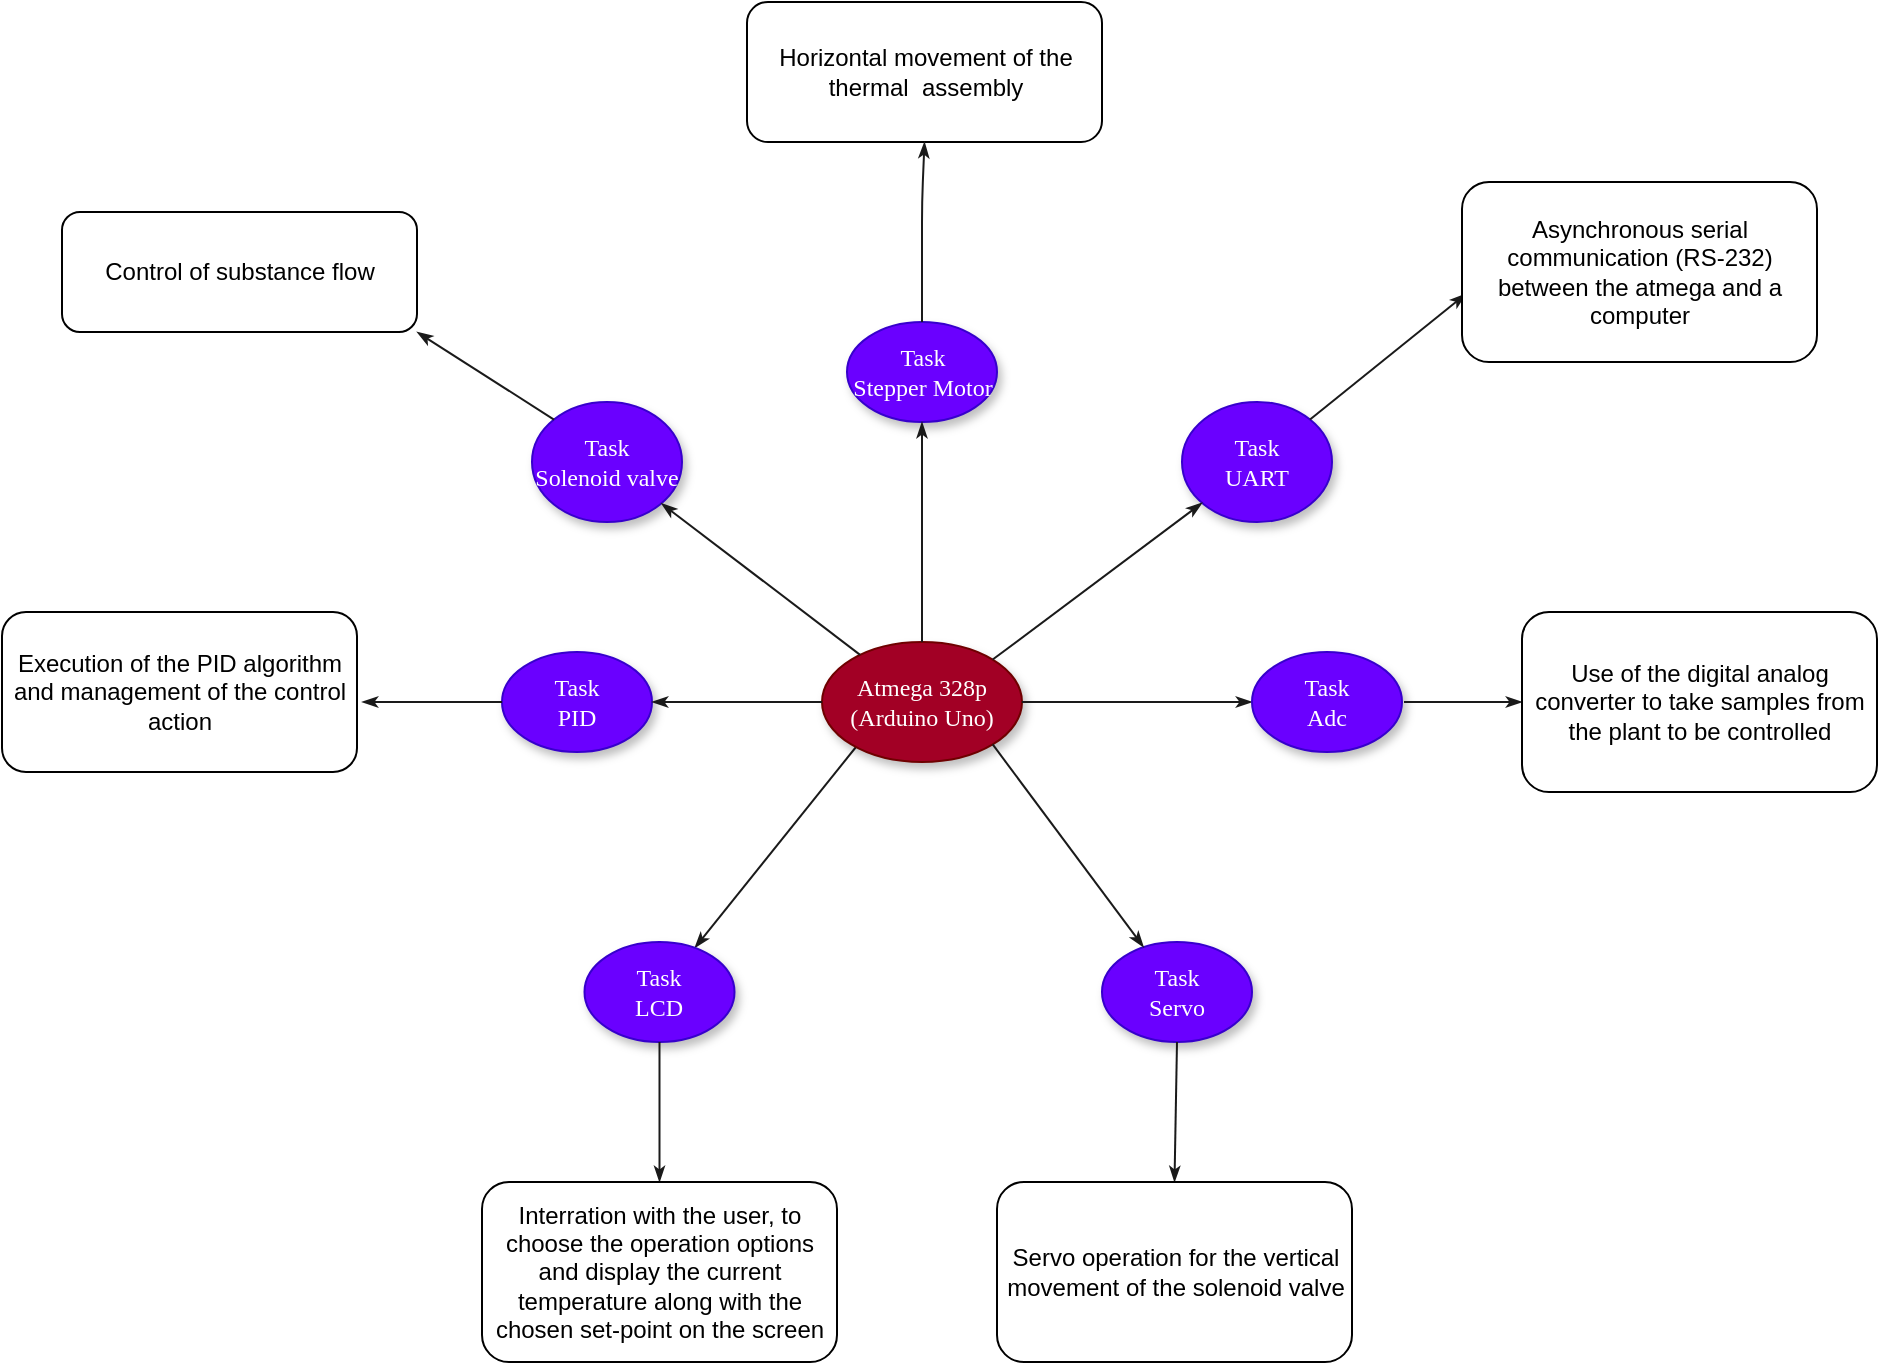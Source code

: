 <mxfile version="13.7.3" type="github">
  <diagram name="Page-1" id="42789a77-a242-8287-6e28-9cd8cfd52e62">
    <mxGraphModel dx="742" dy="525" grid="1" gridSize="10" guides="1" tooltips="1" connect="1" arrows="1" fold="1" page="1" pageScale="1" pageWidth="1100" pageHeight="850" background="#ffffff" math="0" shadow="0">
      <root>
        <mxCell id="0" />
        <mxCell id="1" parent="0" />
        <mxCell id="oe6LMG_6if38MMG878lX-8" style="edgeStyle=none;rounded=1;html=1;labelBackgroundColor=none;startArrow=none;startFill=0;startSize=5;endArrow=classicThin;endFill=1;endSize=5;jettySize=auto;orthogonalLoop=1;strokeWidth=1;fontFamily=Verdana;fontSize=12;fillColor=#e1d5e7;strokeColor=#1A1A1A;" edge="1" target="oe6LMG_6if38MMG878lX-10" parent="1">
          <mxGeometry relative="1" as="geometry">
            <mxPoint x="639" y="750" as="sourcePoint" />
          </mxGeometry>
        </mxCell>
        <mxCell id="oe6LMG_6if38MMG878lX-9" value="Atmega 328p&lt;br&gt;(Arduino Uno)" style="ellipse;whiteSpace=wrap;html=1;rounded=0;shadow=1;comic=0;labelBackgroundColor=none;strokeWidth=1;fontFamily=Verdana;fontSize=12;align=center;fillColor=#a20025;strokeColor=#6F0000;fontColor=#ffffff;" vertex="1" parent="1">
          <mxGeometry x="620" y="700" width="100" height="60" as="geometry" />
        </mxCell>
        <mxCell id="oe6LMG_6if38MMG878lX-10" value="Task&lt;br&gt;LCD" style="ellipse;whiteSpace=wrap;html=1;rounded=0;shadow=1;comic=0;labelBackgroundColor=none;strokeWidth=1;fontFamily=Verdana;fontSize=12;align=center;fillColor=#6a00ff;strokeColor=#3700CC;fontColor=#ffffff;" vertex="1" parent="1">
          <mxGeometry x="501.25" y="850" width="75" height="50" as="geometry" />
        </mxCell>
        <mxCell id="oe6LMG_6if38MMG878lX-11" value="Task&lt;br&gt;Servo" style="ellipse;whiteSpace=wrap;html=1;rounded=0;shadow=1;comic=0;labelBackgroundColor=none;strokeWidth=1;fontFamily=Verdana;fontSize=12;align=center;fillColor=#6a00ff;strokeColor=#3700CC;fontColor=#ffffff;" vertex="1" parent="1">
          <mxGeometry x="760" y="850" width="75" height="50" as="geometry" />
        </mxCell>
        <mxCell id="oe6LMG_6if38MMG878lX-12" value="Task&lt;br&gt;PID" style="ellipse;whiteSpace=wrap;html=1;rounded=0;shadow=1;comic=0;labelBackgroundColor=none;strokeWidth=1;fontFamily=Verdana;fontSize=12;align=center;fillColor=#6a00ff;strokeColor=#3700CC;fontColor=#ffffff;" vertex="1" parent="1">
          <mxGeometry x="460" y="705" width="75" height="50" as="geometry" />
        </mxCell>
        <mxCell id="oe6LMG_6if38MMG878lX-13" style="edgeStyle=none;rounded=1;html=1;labelBackgroundColor=none;startArrow=none;startFill=0;startSize=5;endArrow=classicThin;endFill=1;endSize=5;jettySize=auto;orthogonalLoop=1;strokeWidth=1;fontFamily=Verdana;fontSize=12;strokeColor=#1A1A1A;exitX=1;exitY=1;exitDx=0;exitDy=0;" edge="1" source="oe6LMG_6if38MMG878lX-9" target="oe6LMG_6if38MMG878lX-11" parent="1">
          <mxGeometry relative="1" as="geometry">
            <mxPoint x="718" y="730" as="sourcePoint" />
            <mxPoint x="780" y="790" as="targetPoint" />
          </mxGeometry>
        </mxCell>
        <mxCell id="oe6LMG_6if38MMG878lX-14" style="edgeStyle=none;rounded=1;html=1;labelBackgroundColor=none;startArrow=none;startFill=0;startSize=5;endArrow=classicThin;endFill=1;endSize=5;jettySize=auto;orthogonalLoop=1;strokeWidth=1;fontFamily=Verdana;fontSize=12;strokeColor=#1A1A1A;exitX=1;exitY=0.5;exitDx=0;exitDy=0;" edge="1" source="oe6LMG_6if38MMG878lX-9" parent="1" target="oe6LMG_6if38MMG878lX-22">
          <mxGeometry relative="1" as="geometry">
            <mxPoint x="717" y="730" as="sourcePoint" />
            <mxPoint x="882.619" y="674.179" as="targetPoint" />
          </mxGeometry>
        </mxCell>
        <mxCell id="oe6LMG_6if38MMG878lX-15" value="Task&lt;br&gt;UART" style="ellipse;whiteSpace=wrap;html=1;rounded=0;shadow=1;comic=0;labelBackgroundColor=none;strokeWidth=1;fontFamily=Verdana;fontSize=12;align=center;fillColor=#6a00ff;strokeColor=#3700CC;fontColor=#ffffff;" vertex="1" parent="1">
          <mxGeometry x="800" y="580" width="75" height="60" as="geometry" />
        </mxCell>
        <mxCell id="oe6LMG_6if38MMG878lX-16" style="edgeStyle=none;rounded=1;html=1;labelBackgroundColor=none;startArrow=none;startFill=0;startSize=5;endArrow=classicThin;endFill=1;endSize=5;jettySize=auto;orthogonalLoop=1;strokeWidth=1;fontFamily=Verdana;fontSize=12;exitX=1;exitY=0;exitDx=0;exitDy=0;strokeColor=#1A1A1A;" edge="1" source="oe6LMG_6if38MMG878lX-9" target="oe6LMG_6if38MMG878lX-15" parent="1">
          <mxGeometry relative="1" as="geometry">
            <mxPoint x="650" y="660" as="sourcePoint" />
            <mxPoint x="590" y="750" as="targetPoint" />
          </mxGeometry>
        </mxCell>
        <mxCell id="oe6LMG_6if38MMG878lX-17" value="Task&lt;br&gt;Solenoid valve" style="ellipse;whiteSpace=wrap;html=1;rounded=0;shadow=1;comic=0;labelBackgroundColor=none;strokeWidth=1;fontFamily=Verdana;fontSize=12;align=center;fillColor=#6a00ff;strokeColor=#3700CC;fontColor=#ffffff;" vertex="1" parent="1">
          <mxGeometry x="475" y="580" width="75" height="60" as="geometry" />
        </mxCell>
        <mxCell id="oe6LMG_6if38MMG878lX-18" style="edgeStyle=none;rounded=1;html=1;labelBackgroundColor=none;startArrow=none;startFill=0;startSize=5;endArrow=classicThin;endFill=1;endSize=5;jettySize=auto;orthogonalLoop=1;strokeWidth=1;fontFamily=Verdana;fontSize=12;strokeColor=#1A1A1A;" edge="1" source="oe6LMG_6if38MMG878lX-9" target="oe6LMG_6if38MMG878lX-17" parent="1">
          <mxGeometry relative="1" as="geometry">
            <mxPoint x="580" y="680" as="sourcePoint" />
            <mxPoint x="580" y="560" as="targetPoint" />
          </mxGeometry>
        </mxCell>
        <mxCell id="oe6LMG_6if38MMG878lX-19" value="Task&lt;br&gt;Stepper Motor" style="ellipse;whiteSpace=wrap;html=1;rounded=0;shadow=1;comic=0;labelBackgroundColor=none;strokeWidth=1;fontFamily=Verdana;fontSize=12;align=center;fillColor=#6a00ff;strokeColor=#3700CC;fontColor=#ffffff;" vertex="1" parent="1">
          <mxGeometry x="632.5" y="540" width="75" height="50" as="geometry" />
        </mxCell>
        <mxCell id="oe6LMG_6if38MMG878lX-20" style="edgeStyle=none;rounded=1;html=1;labelBackgroundColor=none;startArrow=none;startFill=0;startSize=5;endArrow=classicThin;endFill=1;endSize=5;jettySize=auto;orthogonalLoop=1;strokeWidth=1;fontFamily=Verdana;fontSize=12;exitX=0;exitY=0.5;exitDx=0;exitDy=0;strokeColor=#1A1A1A;" edge="1" source="oe6LMG_6if38MMG878lX-9" target="oe6LMG_6if38MMG878lX-12" parent="1">
          <mxGeometry relative="1" as="geometry">
            <mxPoint x="600" y="820" as="sourcePoint" />
            <mxPoint x="600" y="920" as="targetPoint" />
          </mxGeometry>
        </mxCell>
        <mxCell id="oe6LMG_6if38MMG878lX-22" value="Task&lt;br&gt;Adc" style="ellipse;whiteSpace=wrap;html=1;rounded=0;shadow=1;comic=0;labelBackgroundColor=none;strokeWidth=1;fontFamily=Verdana;fontSize=12;align=center;fillColor=#6a00ff;strokeColor=#3700CC;fontColor=#ffffff;" vertex="1" parent="1">
          <mxGeometry x="835" y="705" width="75" height="50" as="geometry" />
        </mxCell>
        <mxCell id="oe6LMG_6if38MMG878lX-26" style="edgeStyle=none;rounded=1;html=1;labelBackgroundColor=none;startArrow=none;startFill=0;startSize=5;endArrow=classicThin;endFill=1;endSize=5;jettySize=auto;orthogonalLoop=1;strokeWidth=1;fontFamily=Verdana;fontSize=12;exitX=0.5;exitY=0;exitDx=0;exitDy=0;entryX=0.5;entryY=1;entryDx=0;entryDy=0;strokeColor=#1A1A1A;" edge="1" parent="1" source="oe6LMG_6if38MMG878lX-9" target="oe6LMG_6if38MMG878lX-19">
          <mxGeometry relative="1" as="geometry">
            <mxPoint x="660" y="650" as="sourcePoint" />
            <mxPoint x="777.72" y="578.233" as="targetPoint" />
          </mxGeometry>
        </mxCell>
        <mxCell id="oe6LMG_6if38MMG878lX-28" style="edgeStyle=none;rounded=1;html=1;labelBackgroundColor=none;startArrow=none;startFill=0;startSize=5;endArrow=classicThin;endFill=1;endSize=5;jettySize=auto;orthogonalLoop=1;strokeWidth=1;fontFamily=Verdana;fontSize=12;fillColor=#e1d5e7;strokeColor=#1A1A1A;exitX=0.5;exitY=1;exitDx=0;exitDy=0;" edge="1" parent="1" source="oe6LMG_6if38MMG878lX-10" target="oe6LMG_6if38MMG878lX-29">
          <mxGeometry relative="1" as="geometry">
            <mxPoint x="600" y="980" as="sourcePoint" />
            <mxPoint x="583" y="1000" as="targetPoint" />
          </mxGeometry>
        </mxCell>
        <mxCell id="oe6LMG_6if38MMG878lX-29" value="Interration with the user, to choose the operation options and display the current temperature along with the chosen set-point on the screen" style="rounded=1;whiteSpace=wrap;html=1;" vertex="1" parent="1">
          <mxGeometry x="450" y="970" width="177.5" height="90" as="geometry" />
        </mxCell>
        <mxCell id="oe6LMG_6if38MMG878lX-30" style="edgeStyle=none;rounded=1;html=1;labelBackgroundColor=none;startArrow=none;startFill=0;startSize=5;endArrow=classicThin;endFill=1;endSize=5;jettySize=auto;orthogonalLoop=1;strokeWidth=1;fontFamily=Verdana;fontSize=12;fillColor=#e1d5e7;strokeColor=#1A1A1A;exitX=0.5;exitY=1;exitDx=0;exitDy=0;entryX=0.5;entryY=0;entryDx=0;entryDy=0;" edge="1" parent="1" source="oe6LMG_6if38MMG878lX-11" target="oe6LMG_6if38MMG878lX-31">
          <mxGeometry relative="1" as="geometry">
            <mxPoint x="757" y="910" as="sourcePoint" />
            <mxPoint x="757" y="1020" as="targetPoint" />
            <Array as="points" />
          </mxGeometry>
        </mxCell>
        <mxCell id="oe6LMG_6if38MMG878lX-31" value="Servo operation for the vertical movement of the solenoid valve" style="rounded=1;whiteSpace=wrap;html=1;" vertex="1" parent="1">
          <mxGeometry x="707.5" y="970" width="177.5" height="90" as="geometry" />
        </mxCell>
        <mxCell id="oe6LMG_6if38MMG878lX-33" style="edgeStyle=none;rounded=1;html=1;labelBackgroundColor=none;startArrow=none;startFill=0;startSize=5;endArrow=classicThin;endFill=1;endSize=5;jettySize=auto;orthogonalLoop=1;strokeWidth=1;fontFamily=Verdana;fontSize=12;fillColor=#e1d5e7;strokeColor=#1A1A1A;" edge="1" parent="1">
          <mxGeometry relative="1" as="geometry">
            <mxPoint x="911" y="730" as="sourcePoint" />
            <mxPoint x="970" y="730" as="targetPoint" />
            <Array as="points" />
          </mxGeometry>
        </mxCell>
        <mxCell id="oe6LMG_6if38MMG878lX-34" value="Use of the digital analog converter to take samples from the plant to be controlled" style="rounded=1;whiteSpace=wrap;html=1;" vertex="1" parent="1">
          <mxGeometry x="970" y="685" width="177.5" height="90" as="geometry" />
        </mxCell>
        <mxCell id="oe6LMG_6if38MMG878lX-36" style="edgeStyle=none;rounded=1;html=1;labelBackgroundColor=none;startArrow=none;startFill=0;startSize=5;endArrow=classicThin;endFill=1;endSize=5;jettySize=auto;orthogonalLoop=1;strokeWidth=1;fontFamily=Verdana;fontSize=12;fillColor=#e1d5e7;strokeColor=#1A1A1A;exitX=1;exitY=0;exitDx=0;exitDy=0;entryX=0.011;entryY=0.622;entryDx=0;entryDy=0;entryPerimeter=0;" edge="1" parent="1" source="oe6LMG_6if38MMG878lX-15" target="oe6LMG_6if38MMG878lX-37">
          <mxGeometry relative="1" as="geometry">
            <mxPoint x="860" y="590" as="sourcePoint" />
            <mxPoint x="940" y="520" as="targetPoint" />
            <Array as="points" />
          </mxGeometry>
        </mxCell>
        <mxCell id="oe6LMG_6if38MMG878lX-37" value="Asynchronous serial communication (RS-232) between the atmega and a computer" style="rounded=1;whiteSpace=wrap;html=1;" vertex="1" parent="1">
          <mxGeometry x="940" y="470" width="177.5" height="90" as="geometry" />
        </mxCell>
        <mxCell id="oe6LMG_6if38MMG878lX-38" value="Horizontal movement of the thermal&amp;nbsp; assembly" style="rounded=1;whiteSpace=wrap;html=1;" vertex="1" parent="1">
          <mxGeometry x="582.5" y="380" width="177.5" height="70" as="geometry" />
        </mxCell>
        <mxCell id="oe6LMG_6if38MMG878lX-40" style="edgeStyle=none;rounded=1;html=1;labelBackgroundColor=none;startArrow=none;startFill=0;startSize=5;endArrow=classicThin;endFill=1;endSize=5;jettySize=auto;orthogonalLoop=1;strokeWidth=1;fontFamily=Verdana;fontSize=12;exitX=0.5;exitY=0;exitDx=0;exitDy=0;strokeColor=#1A1A1A;entryX=0.5;entryY=1;entryDx=0;entryDy=0;" edge="1" parent="1" source="oe6LMG_6if38MMG878lX-19" target="oe6LMG_6if38MMG878lX-38">
          <mxGeometry relative="1" as="geometry">
            <mxPoint x="780" y="520" as="sourcePoint" />
            <mxPoint x="780" y="430" as="targetPoint" />
            <Array as="points">
              <mxPoint x="670" y="480" />
            </Array>
          </mxGeometry>
        </mxCell>
        <mxCell id="oe6LMG_6if38MMG878lX-41" value="Control of substance flow" style="rounded=1;whiteSpace=wrap;html=1;" vertex="1" parent="1">
          <mxGeometry x="240" y="485" width="177.5" height="60" as="geometry" />
        </mxCell>
        <mxCell id="oe6LMG_6if38MMG878lX-42" style="edgeStyle=none;rounded=1;html=1;labelBackgroundColor=none;startArrow=none;startFill=0;startSize=5;endArrow=classicThin;endFill=1;endSize=5;jettySize=auto;orthogonalLoop=1;strokeWidth=1;fontFamily=Verdana;fontSize=12;strokeColor=#1A1A1A;exitX=0;exitY=0;exitDx=0;exitDy=0;entryX=1;entryY=1;entryDx=0;entryDy=0;" edge="1" parent="1" source="oe6LMG_6if38MMG878lX-17" target="oe6LMG_6if38MMG878lX-41">
          <mxGeometry relative="1" as="geometry">
            <mxPoint x="500" y="470" as="sourcePoint" />
            <mxPoint x="410" y="540" as="targetPoint" />
          </mxGeometry>
        </mxCell>
        <mxCell id="oe6LMG_6if38MMG878lX-43" value="Execution of the PID algorithm and management of the control action" style="rounded=1;whiteSpace=wrap;html=1;" vertex="1" parent="1">
          <mxGeometry x="210" y="685" width="177.5" height="80" as="geometry" />
        </mxCell>
        <mxCell id="oe6LMG_6if38MMG878lX-44" style="edgeStyle=none;rounded=1;html=1;labelBackgroundColor=none;startArrow=none;startFill=0;startSize=5;endArrow=classicThin;endFill=1;endSize=5;jettySize=auto;orthogonalLoop=1;strokeWidth=1;fontFamily=Verdana;fontSize=12;exitX=0;exitY=0.5;exitDx=0;exitDy=0;strokeColor=#1A1A1A;" edge="1" parent="1" source="oe6LMG_6if38MMG878lX-12">
          <mxGeometry relative="1" as="geometry">
            <mxPoint x="430" y="820" as="sourcePoint" />
            <mxPoint x="390" y="730" as="targetPoint" />
          </mxGeometry>
        </mxCell>
      </root>
    </mxGraphModel>
  </diagram>
</mxfile>
